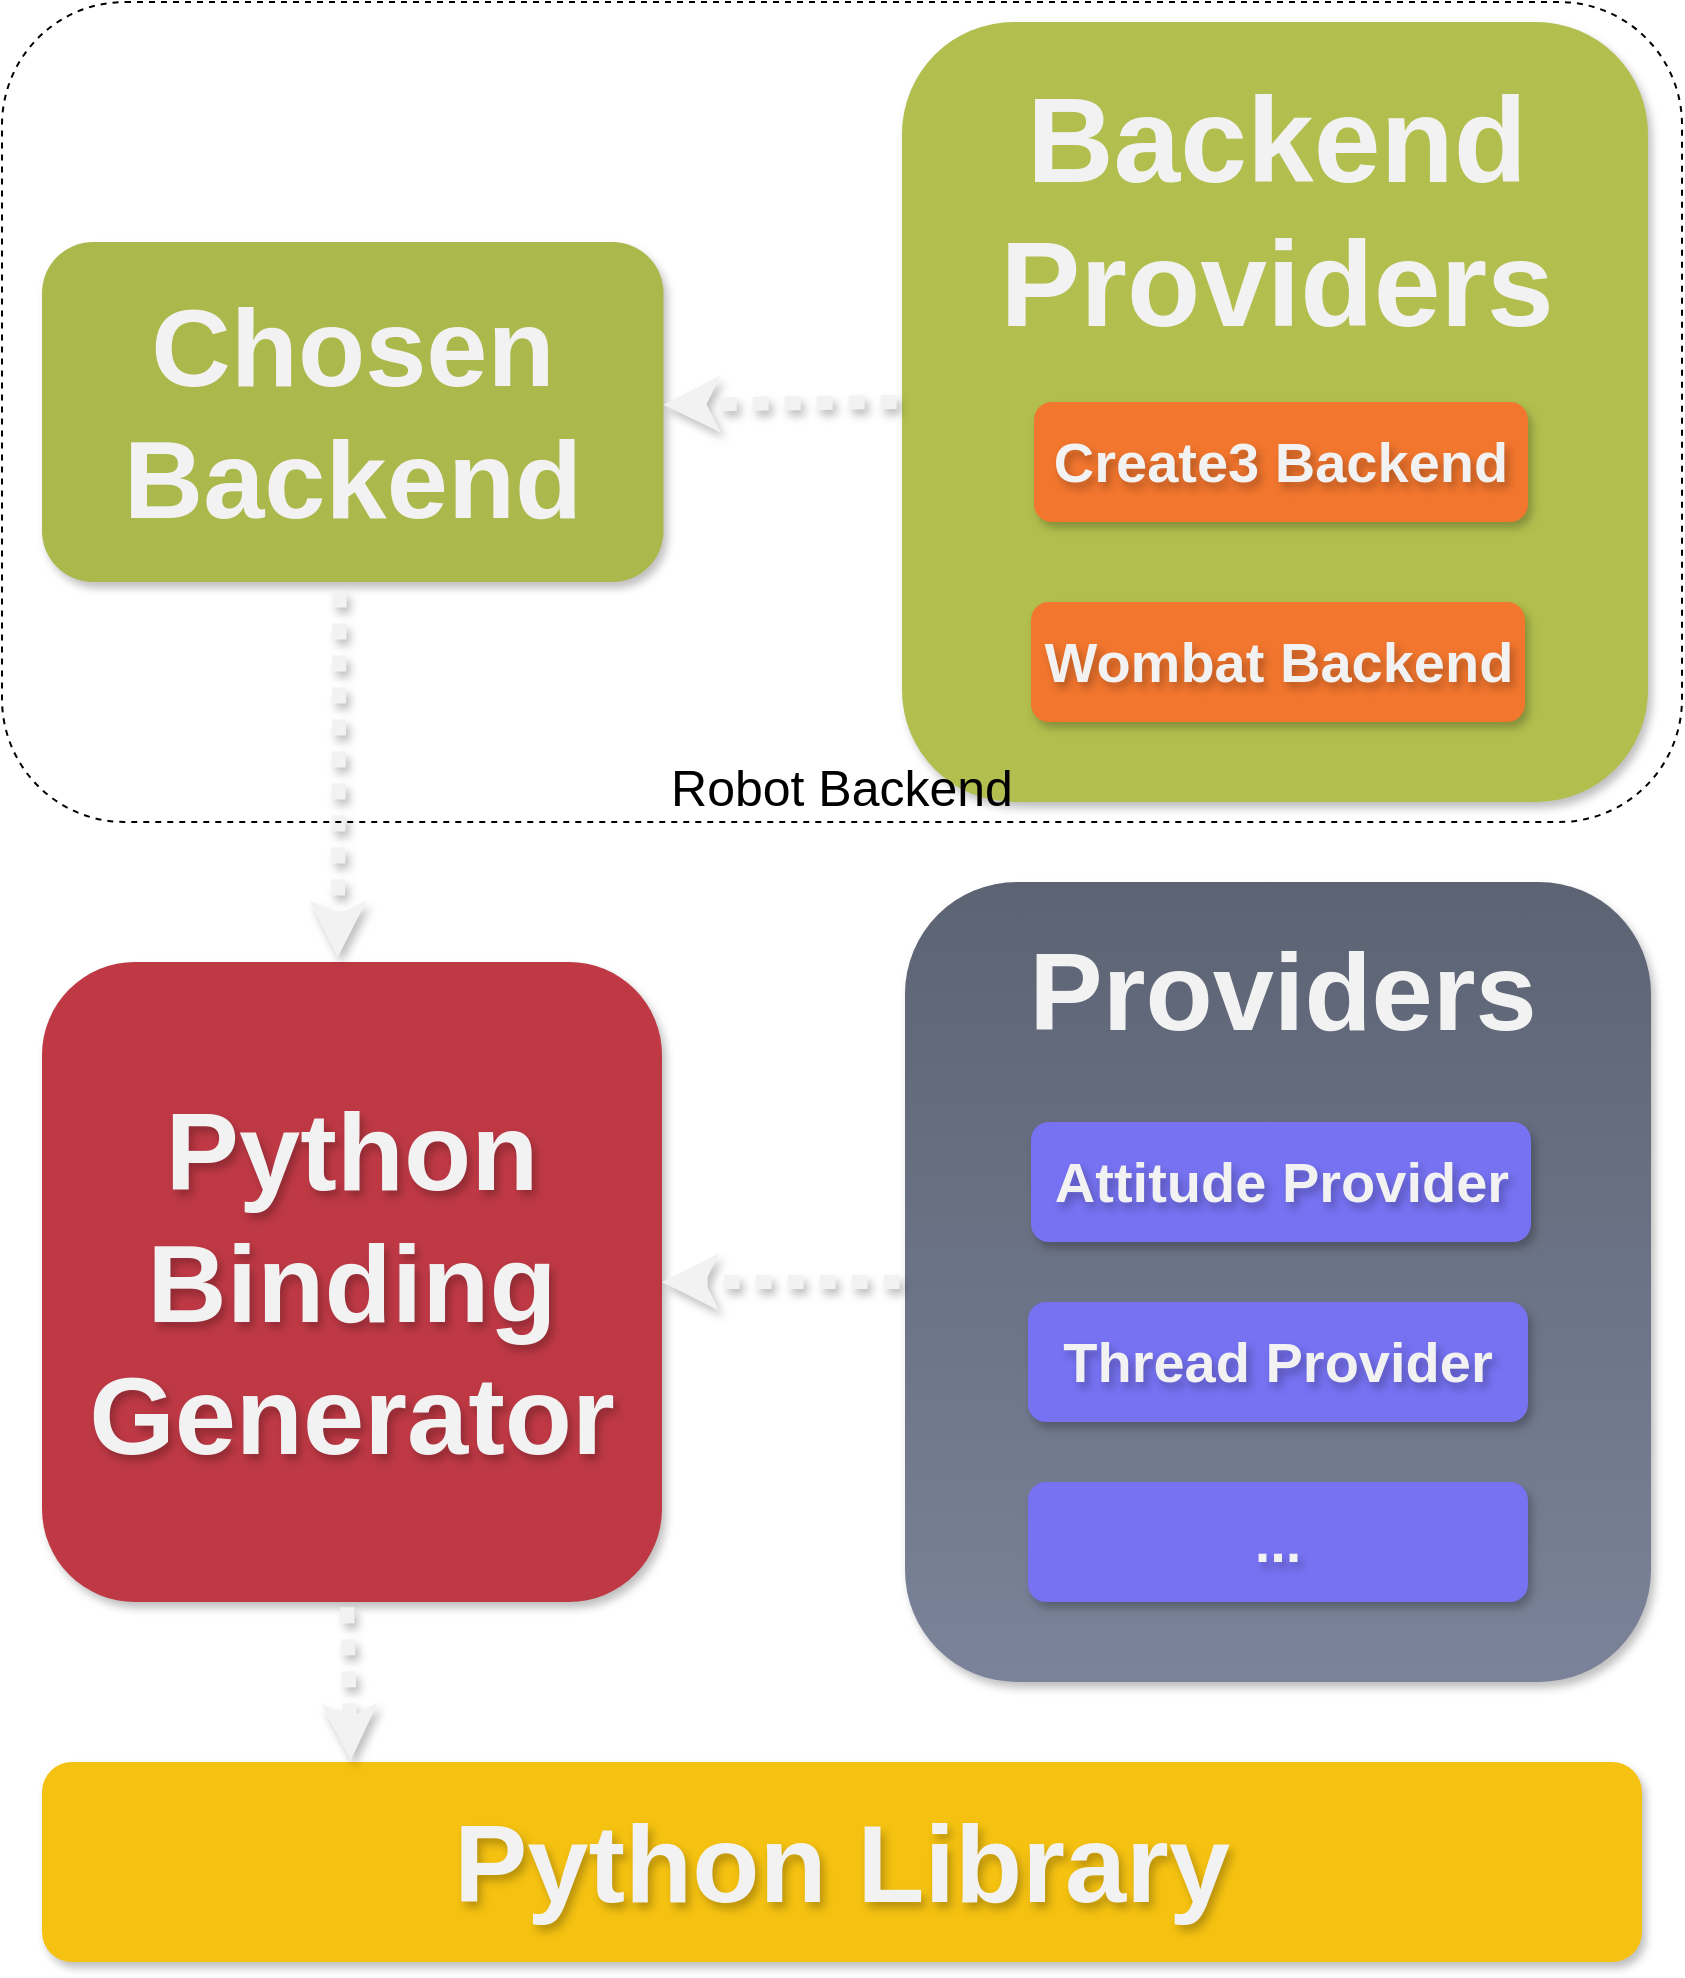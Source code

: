 <mxfile version="24.2.8" type="device">
  <diagram name="Page-1" id="c7558073-3199-34d8-9f00-42111426c3f3">
    <mxGraphModel dx="2431" dy="935" grid="1" gridSize="10" guides="1" tooltips="1" connect="1" arrows="1" fold="1" page="1" pageScale="1" pageWidth="826" pageHeight="1169" background="none" math="0" shadow="0">
      <root>
        <mxCell id="0" />
        <mxCell id="1" parent="0" />
        <mxCell id="4zs3pQgXploGkWZIMph6-97" value="" style="rounded=1;whiteSpace=wrap;html=1;fillStyle=solid;fillColor=#B2BF4E;gradientColor=none;gradientDirection=south;strokeColor=none;glass=0;shadow=1;textShadow=1;" parent="1" vertex="1">
          <mxGeometry x="440" y="10" width="373" height="390" as="geometry" />
        </mxCell>
        <mxCell id="4zs3pQgXploGkWZIMph6-101" value="&lt;div&gt;Backend&lt;/div&gt;&lt;div&gt;Providers&lt;br&gt;&lt;/div&gt;" style="text;html=1;fontSize=60;fontStyle=1;verticalAlign=bottom;align=center;fillColor=none;strokeColor=none;fontColor=#F2F2F2;labelBorderColor=none;labelBackgroundColor=none;fontFamily=Helvetica;horizontal=1;textDirection=ltr;" parent="1" vertex="1">
          <mxGeometry x="440" y="10" width="373" height="170" as="geometry" />
        </mxCell>
        <mxCell id="4zs3pQgXploGkWZIMph6-103" value="Create3 Backend" style="rounded=1;whiteSpace=wrap;html=1;fillColor=#F2762E;strokeColor=none;shadow=1;textShadow=1;fontSize=28;fontColor=#F2F2F2;fontStyle=1" parent="1" vertex="1">
          <mxGeometry x="506" y="200" width="247" height="60" as="geometry" />
        </mxCell>
        <mxCell id="4zs3pQgXploGkWZIMph6-118" value="Python Binding Generator" style="rounded=1;whiteSpace=wrap;html=1;strokeColor=none;fillColor=#BF3945;shadow=1;textShadow=1;fontColor=#F2F2F2;fontStyle=1;fontSize=55;" parent="1" vertex="1">
          <mxGeometry x="10" y="480" width="310" height="320" as="geometry" />
        </mxCell>
        <mxCell id="lPh-CexuoX-Il4bUtz5z-2" value="Wombat Backend" style="rounded=1;whiteSpace=wrap;html=1;fillColor=#F2762E;strokeColor=none;shadow=1;textShadow=1;fontSize=28;fontColor=#F2F2F2;fontStyle=1" parent="1" vertex="1">
          <mxGeometry x="504.5" y="300" width="247" height="60" as="geometry" />
        </mxCell>
        <mxCell id="lPh-CexuoX-Il4bUtz5z-8" value="&lt;div&gt;Chosen&lt;/div&gt;&lt;div&gt;Backend&lt;br&gt;&lt;/div&gt;" style="text;html=1;fontSize=55;fontStyle=1;verticalAlign=middle;align=center;fillColor=#ABB84B;strokeColor=none;fontColor=#F2F2F2;labelBorderColor=none;labelBackgroundColor=none;fontFamily=Helvetica;horizontal=1;textDirection=ltr;rounded=1;shadow=1;" parent="1" vertex="1">
          <mxGeometry x="10" y="120" width="310.75" height="170" as="geometry" />
        </mxCell>
        <mxCell id="lPh-CexuoX-Il4bUtz5z-13" value="" style="endArrow=classic;html=1;rounded=1;entryX=1;entryY=0.479;entryDx=0;entryDy=0;exitX=0;exitY=0.487;exitDx=0;exitDy=0;curved=0;strokeWidth=7;strokeColor=#F2F2F2;shadow=1;textShadow=1;flowAnimation=1;endFill=1;jumpStyle=none;exitPerimeter=0;entryPerimeter=0;" parent="1" source="4zs3pQgXploGkWZIMph6-97" target="lPh-CexuoX-Il4bUtz5z-8" edge="1">
          <mxGeometry width="50" height="50" relative="1" as="geometry">
            <mxPoint x="258" y="523" as="sourcePoint" />
            <mxPoint x="255" y="701" as="targetPoint" />
          </mxGeometry>
        </mxCell>
        <mxCell id="lPh-CexuoX-Il4bUtz5z-7" value="" style="rounded=1;whiteSpace=wrap;html=1;fillColor=#5C6373;strokeColor=none;gradientColor=#7A8399;shadow=1;textShadow=1;" parent="1" vertex="1">
          <mxGeometry x="441.5" y="440" width="373" height="400" as="geometry" />
        </mxCell>
        <mxCell id="4zs3pQgXploGkWZIMph6-100" value="Providers" style="text;html=1;fontSize=55;fontStyle=1;verticalAlign=bottom;align=center;fillColor=none;strokeColor=none;fontColor=#F2F2F2;labelBorderColor=none;labelBackgroundColor=none;fontFamily=Helvetica;horizontal=1;textDirection=ltr;" parent="1" vertex="1">
          <mxGeometry x="444.5" y="440" width="370" height="90" as="geometry" />
        </mxCell>
        <mxCell id="4zs3pQgXploGkWZIMph6-112" value="Attitude Provider" style="rounded=1;whiteSpace=wrap;html=1;strokeColor=none;fillColor=#7672F2;shadow=1;textShadow=1;fontColor=#F2F2F2;fontStyle=1;fontSize=28;" parent="1" vertex="1">
          <mxGeometry x="504.5" y="560" width="250" height="60" as="geometry" />
        </mxCell>
        <mxCell id="lPh-CexuoX-Il4bUtz5z-14" value="Thread Provider" style="rounded=1;whiteSpace=wrap;html=1;strokeColor=none;fillColor=#7672F2;shadow=1;textShadow=1;fontColor=#F2F2F2;fontStyle=1;fontSize=28;" parent="1" vertex="1">
          <mxGeometry x="503" y="650" width="250" height="60" as="geometry" />
        </mxCell>
        <mxCell id="lPh-CexuoX-Il4bUtz5z-15" value="..." style="rounded=1;whiteSpace=wrap;html=1;strokeColor=none;fillColor=#7672F2;shadow=1;textShadow=1;fontColor=#F2F2F2;fontStyle=1;fontSize=28;" parent="1" vertex="1">
          <mxGeometry x="503" y="740" width="250" height="60" as="geometry" />
        </mxCell>
        <mxCell id="lPh-CexuoX-Il4bUtz5z-16" value="" style="endArrow=classic;html=1;rounded=1;entryX=0.477;entryY=-0.007;entryDx=0;entryDy=0;exitX=0.479;exitY=1.012;exitDx=0;exitDy=0;curved=0;strokeWidth=7;strokeColor=#F2F2F2;shadow=1;textShadow=1;flowAnimation=1;endFill=1;jumpStyle=none;exitPerimeter=0;entryPerimeter=0;" parent="1" source="lPh-CexuoX-Il4bUtz5z-8" target="4zs3pQgXploGkWZIMph6-118" edge="1">
          <mxGeometry width="50" height="50" relative="1" as="geometry">
            <mxPoint x="447" y="211" as="sourcePoint" />
            <mxPoint x="331" y="211" as="targetPoint" />
          </mxGeometry>
        </mxCell>
        <mxCell id="lPh-CexuoX-Il4bUtz5z-17" value="" style="endArrow=classic;html=1;rounded=1;entryX=1;entryY=0.5;entryDx=0;entryDy=0;exitX=0;exitY=0.5;exitDx=0;exitDy=0;curved=0;strokeWidth=7;strokeColor=#F2F2F2;shadow=1;textShadow=1;flowAnimation=1;endFill=1;jumpStyle=none;" parent="1" source="lPh-CexuoX-Il4bUtz5z-7" target="4zs3pQgXploGkWZIMph6-118" edge="1">
          <mxGeometry width="50" height="50" relative="1" as="geometry">
            <mxPoint x="169" y="302" as="sourcePoint" />
            <mxPoint x="168" y="528" as="targetPoint" />
          </mxGeometry>
        </mxCell>
        <mxCell id="lPh-CexuoX-Il4bUtz5z-18" value="Python Library" style="rounded=1;whiteSpace=wrap;html=1;strokeColor=none;fillColor=#f5c211;shadow=1;textShadow=1;fontColor=#F2F2F2;fontStyle=1;fontSize=55;" parent="1" vertex="1">
          <mxGeometry x="10" y="880" width="800" height="100" as="geometry" />
        </mxCell>
        <mxCell id="lPh-CexuoX-Il4bUtz5z-19" value="" style="endArrow=classic;html=1;rounded=1;entryX=0.193;entryY=-0.009;entryDx=0;entryDy=0;exitX=0.492;exitY=1;exitDx=0;exitDy=0;curved=0;strokeWidth=7;strokeColor=#F2F2F2;shadow=1;textShadow=1;flowAnimation=1;endFill=1;jumpStyle=none;entryPerimeter=0;exitPerimeter=0;" parent="1" source="4zs3pQgXploGkWZIMph6-118" target="lPh-CexuoX-Il4bUtz5z-18" edge="1">
          <mxGeometry width="50" height="50" relative="1" as="geometry">
            <mxPoint x="450" y="690" as="sourcePoint" />
            <mxPoint x="330" y="690" as="targetPoint" />
          </mxGeometry>
        </mxCell>
        <mxCell id="jcPqjF6-ATZ7UW4-R98p-1" value="Robot Backend" style="rounded=1;whiteSpace=wrap;html=1;fillColor=none;dashed=1;fontStyle=0;fontSize=25;verticalAlign=bottom;" vertex="1" parent="1">
          <mxGeometry x="-10" width="840" height="410" as="geometry" />
        </mxCell>
      </root>
    </mxGraphModel>
  </diagram>
</mxfile>
